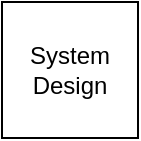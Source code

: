 <mxfile version="24.2.0" type="github">
  <diagram name="Page-1" id="IxVRKUZ4d-eOPGK8DkyO">
    <mxGraphModel dx="693" dy="629" grid="0" gridSize="10" guides="1" tooltips="1" connect="1" arrows="1" fold="1" page="0" pageScale="1" pageWidth="850" pageHeight="1100" math="0" shadow="0">
      <root>
        <mxCell id="0" />
        <mxCell id="1" parent="0" />
        <mxCell id="d8OSMjnmF-pscPFN7mtC-1" value="System Design" style="whiteSpace=wrap;html=1;aspect=fixed;" vertex="1" parent="1">
          <mxGeometry x="160" y="17" width="68" height="68" as="geometry" />
        </mxCell>
      </root>
    </mxGraphModel>
  </diagram>
</mxfile>
